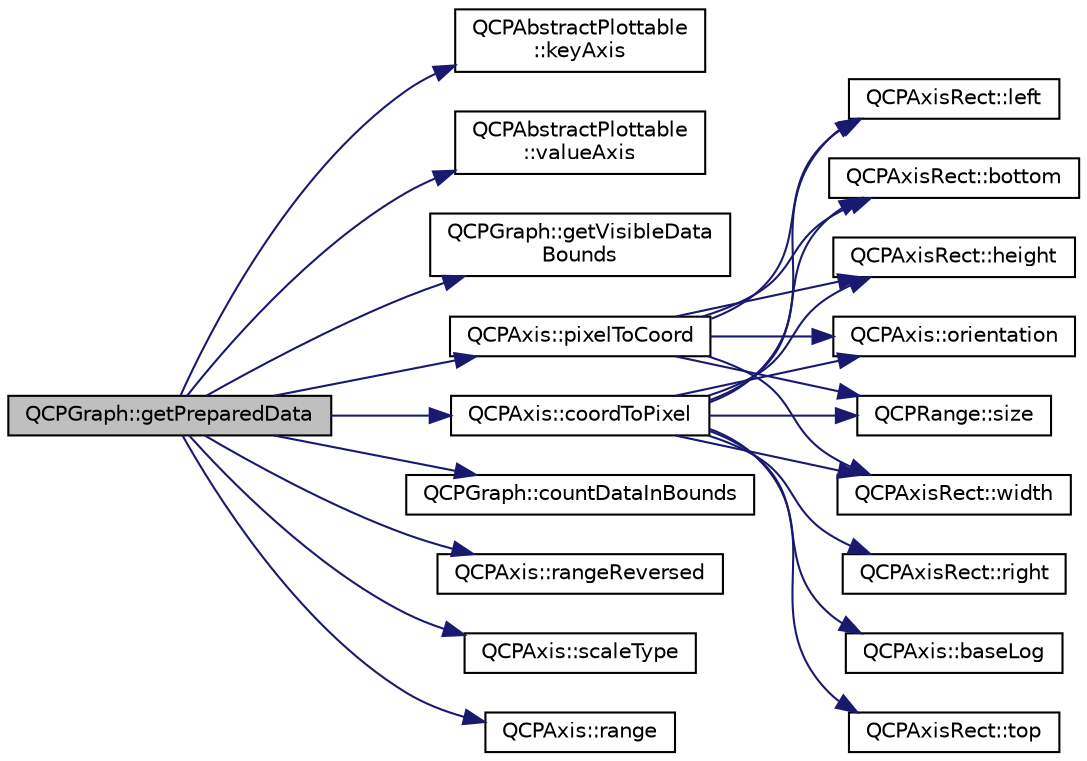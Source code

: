 digraph "QCPGraph::getPreparedData"
{
  edge [fontname="Helvetica",fontsize="10",labelfontname="Helvetica",labelfontsize="10"];
  node [fontname="Helvetica",fontsize="10",shape=record];
  rankdir="LR";
  Node415 [label="QCPGraph::getPreparedData",height=0.2,width=0.4,color="black", fillcolor="grey75", style="filled", fontcolor="black"];
  Node415 -> Node416 [color="midnightblue",fontsize="10",style="solid",fontname="Helvetica"];
  Node416 [label="QCPAbstractPlottable\l::keyAxis",height=0.2,width=0.4,color="black", fillcolor="white", style="filled",URL="$class_q_c_p_abstract_plottable.html#a2cdd6f0dd5e9a979037f86b4000d9cfe"];
  Node415 -> Node417 [color="midnightblue",fontsize="10",style="solid",fontname="Helvetica"];
  Node417 [label="QCPAbstractPlottable\l::valueAxis",height=0.2,width=0.4,color="black", fillcolor="white", style="filled",URL="$class_q_c_p_abstract_plottable.html#af47809a644a68ffd955fb30b01fb4f2f"];
  Node415 -> Node418 [color="midnightblue",fontsize="10",style="solid",fontname="Helvetica"];
  Node418 [label="QCPGraph::getVisibleData\lBounds",height=0.2,width=0.4,color="black", fillcolor="white", style="filled",URL="$class_q_c_p_graph.html#abda485a2f71ebe00d890840acbb91516"];
  Node415 -> Node419 [color="midnightblue",fontsize="10",style="solid",fontname="Helvetica"];
  Node419 [label="QCPAxis::coordToPixel",height=0.2,width=0.4,color="black", fillcolor="white", style="filled",URL="$class_q_c_p_axis.html#af15d1b3a7f7e9b53d759d3ccff1fe4b4"];
  Node419 -> Node420 [color="midnightblue",fontsize="10",style="solid",fontname="Helvetica"];
  Node420 [label="QCPAxis::orientation",height=0.2,width=0.4,color="black", fillcolor="white", style="filled",URL="$class_q_c_p_axis.html#ab988ef4538e2655bb77bd138189cd42e"];
  Node419 -> Node421 [color="midnightblue",fontsize="10",style="solid",fontname="Helvetica"];
  Node421 [label="QCPRange::size",height=0.2,width=0.4,color="black", fillcolor="white", style="filled",URL="$class_q_c_p_range.html#a62326e7cc4316b96df6a60813230e63f"];
  Node419 -> Node422 [color="midnightblue",fontsize="10",style="solid",fontname="Helvetica"];
  Node422 [label="QCPAxisRect::width",height=0.2,width=0.4,color="black", fillcolor="white", style="filled",URL="$class_q_c_p_axis_rect.html#a204645398a4f9d0b0189385c7c2cfb91"];
  Node419 -> Node423 [color="midnightblue",fontsize="10",style="solid",fontname="Helvetica"];
  Node423 [label="QCPAxisRect::left",height=0.2,width=0.4,color="black", fillcolor="white", style="filled",URL="$class_q_c_p_axis_rect.html#afb4a3de02046b20b9310bdb8fca781c3"];
  Node419 -> Node424 [color="midnightblue",fontsize="10",style="solid",fontname="Helvetica"];
  Node424 [label="QCPAxisRect::right",height=0.2,width=0.4,color="black", fillcolor="white", style="filled",URL="$class_q_c_p_axis_rect.html#a3f819d4a1b2193723d1fdafc573eea10"];
  Node419 -> Node425 [color="midnightblue",fontsize="10",style="solid",fontname="Helvetica"];
  Node425 [label="QCPAxis::baseLog",height=0.2,width=0.4,color="black", fillcolor="white", style="filled",URL="$class_q_c_p_axis.html#ae759538b7eeb12259944e75a6bc359da"];
  Node419 -> Node426 [color="midnightblue",fontsize="10",style="solid",fontname="Helvetica"];
  Node426 [label="QCPAxisRect::bottom",height=0.2,width=0.4,color="black", fillcolor="white", style="filled",URL="$class_q_c_p_axis_rect.html#acefdf1abaa8a8ab681e906cc2be9581e"];
  Node419 -> Node427 [color="midnightblue",fontsize="10",style="solid",fontname="Helvetica"];
  Node427 [label="QCPAxisRect::height",height=0.2,width=0.4,color="black", fillcolor="white", style="filled",URL="$class_q_c_p_axis_rect.html#acc4377809e79d9a089ab790f39429b0d"];
  Node419 -> Node428 [color="midnightblue",fontsize="10",style="solid",fontname="Helvetica"];
  Node428 [label="QCPAxisRect::top",height=0.2,width=0.4,color="black", fillcolor="white", style="filled",URL="$class_q_c_p_axis_rect.html#a45dbad181cbb9f09d068dbb76c817c95"];
  Node415 -> Node429 [color="midnightblue",fontsize="10",style="solid",fontname="Helvetica"];
  Node429 [label="QCPGraph::countDataInBounds",height=0.2,width=0.4,color="black", fillcolor="white", style="filled",URL="$class_q_c_p_graph.html#ae413e4ea50fea821a48ee2b3c4aaa055"];
  Node415 -> Node430 [color="midnightblue",fontsize="10",style="solid",fontname="Helvetica"];
  Node430 [label="QCPAxis::rangeReversed",height=0.2,width=0.4,color="black", fillcolor="white", style="filled",URL="$class_q_c_p_axis.html#ab9866dd1a78f1920f491ec12a794bec2"];
  Node415 -> Node431 [color="midnightblue",fontsize="10",style="solid",fontname="Helvetica"];
  Node431 [label="QCPAxis::pixelToCoord",height=0.2,width=0.4,color="black", fillcolor="white", style="filled",URL="$class_q_c_p_axis.html#a536ef8f624cac59b6b6fdcb495723c57"];
  Node431 -> Node420 [color="midnightblue",fontsize="10",style="solid",fontname="Helvetica"];
  Node431 -> Node423 [color="midnightblue",fontsize="10",style="solid",fontname="Helvetica"];
  Node431 -> Node422 [color="midnightblue",fontsize="10",style="solid",fontname="Helvetica"];
  Node431 -> Node421 [color="midnightblue",fontsize="10",style="solid",fontname="Helvetica"];
  Node431 -> Node426 [color="midnightblue",fontsize="10",style="solid",fontname="Helvetica"];
  Node431 -> Node427 [color="midnightblue",fontsize="10",style="solid",fontname="Helvetica"];
  Node415 -> Node432 [color="midnightblue",fontsize="10",style="solid",fontname="Helvetica"];
  Node432 [label="QCPAxis::scaleType",height=0.2,width=0.4,color="black", fillcolor="white", style="filled",URL="$class_q_c_p_axis.html#ad23e9ad97b44e9aeaf4fab8904280098"];
  Node415 -> Node433 [color="midnightblue",fontsize="10",style="solid",fontname="Helvetica"];
  Node433 [label="QCPAxis::range",height=0.2,width=0.4,color="black", fillcolor="white", style="filled",URL="$class_q_c_p_axis.html#ac4058855a81f1a883cf2e754f6a6acb1"];
}
